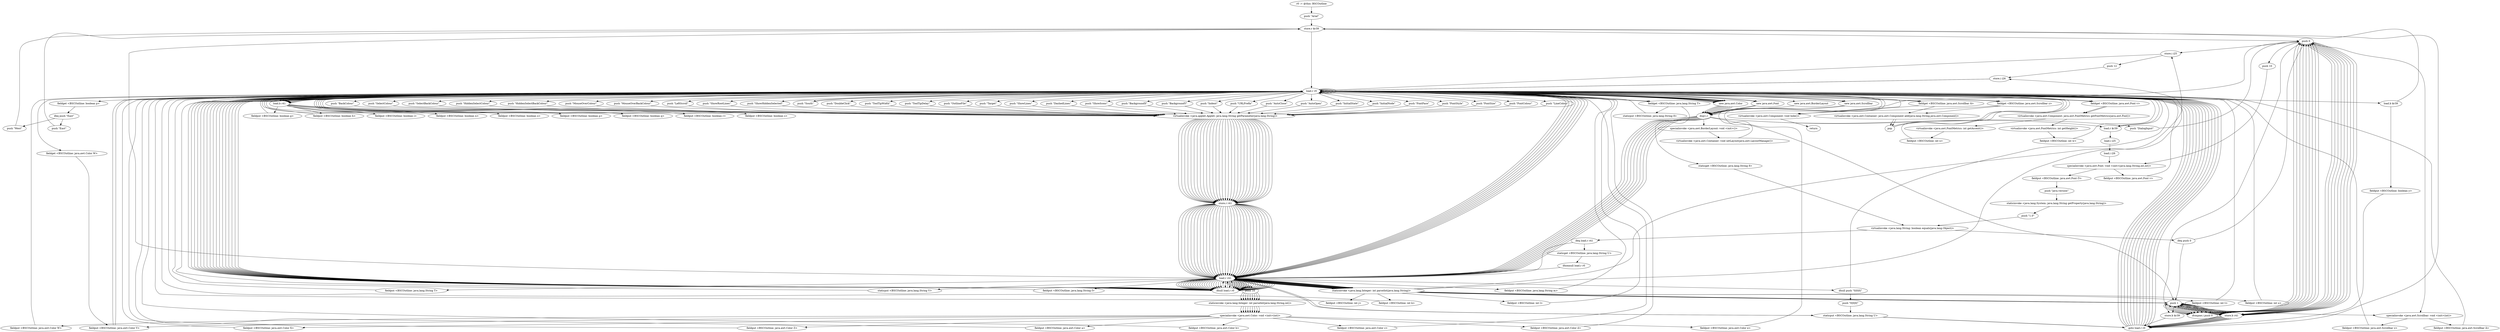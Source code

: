digraph "" {
    "r0 := @this: BSCOutline"
    "push \"Arial\""
    "r0 := @this: BSCOutline"->"push \"Arial\"";
    "store.r $r39"
    "push \"Arial\""->"store.r $r39";
    "push 0"
    "store.r $r39"->"push 0";
    "store.i i25"
    "push 0"->"store.i i25";
    "push 12"
    "store.i i25"->"push 12";
    "store.i i26"
    "push 12"->"store.i i26";
    "load.r r0"
    "store.i i26"->"load.r r0";
    "push \"OutlineFile\""
    "load.r r0"->"push \"OutlineFile\"";
    "virtualinvoke <java.applet.Applet: java.lang.String getParameter(java.lang.String)>"
    "push \"OutlineFile\""->"virtualinvoke <java.applet.Applet: java.lang.String getParameter(java.lang.String)>";
    "store.r r41"
    "virtualinvoke <java.applet.Applet: java.lang.String getParameter(java.lang.String)>"->"store.r r41";
    "load.r r41"
    "store.r r41"->"load.r r41";
    "ifnull load.r r0"
    "load.r r41"->"ifnull load.r r0";
    "ifnull load.r r0"->"load.r r0";
    "load.r r0"->"load.r r41";
    "fieldput <BSCOutline: java.lang.String T>"
    "load.r r41"->"fieldput <BSCOutline: java.lang.String T>";
    "fieldput <BSCOutline: java.lang.String T>"->"load.r r0";
    "push \"InitialState\""
    "load.r r0"->"push \"InitialState\"";
    "push \"InitialState\""->"virtualinvoke <java.applet.Applet: java.lang.String getParameter(java.lang.String)>";
    "virtualinvoke <java.applet.Applet: java.lang.String getParameter(java.lang.String)>"->"store.r r41";
    "store.r r41"->"load.r r41";
    "ifnull push \"0|0|0|\""
    "load.r r41"->"ifnull push \"0|0|0|\"";
    "ifnull push \"0|0|0|\""->"load.r r0";
    "fieldget <BSCOutline: java.lang.String T>"
    "load.r r0"->"fieldget <BSCOutline: java.lang.String T>";
    "staticget <BSCOutline: java.lang.String ð>"
    "fieldget <BSCOutline: java.lang.String T>"->"staticget <BSCOutline: java.lang.String ð>";
    "virtualinvoke <java.lang.String: boolean equals(java.lang.Object)>"
    "staticget <BSCOutline: java.lang.String ð>"->"virtualinvoke <java.lang.String: boolean equals(java.lang.Object)>";
    "ifeq load.r r41"
    "virtualinvoke <java.lang.String: boolean equals(java.lang.Object)>"->"ifeq load.r r41";
    "staticget <BSCOutline: java.lang.String U>"
    "ifeq load.r r41"->"staticget <BSCOutline: java.lang.String U>";
    "ifnonnull load.r r0"
    "staticget <BSCOutline: java.lang.String U>"->"ifnonnull load.r r0";
    "ifnonnull load.r r0"->"load.r r41";
    "staticput <BSCOutline: java.lang.String U>"
    "load.r r41"->"staticput <BSCOutline: java.lang.String U>";
    "goto load.r r0"
    "staticput <BSCOutline: java.lang.String U>"->"goto load.r r0";
    "goto load.r r0"->"load.r r0";
    "load.r r0"->"fieldget <BSCOutline: java.lang.String T>";
    "staticput <BSCOutline: java.lang.String ð>"
    "fieldget <BSCOutline: java.lang.String T>"->"staticput <BSCOutline: java.lang.String ð>";
    "staticput <BSCOutline: java.lang.String ð>"->"load.r r0";
    "push \"InitialNode\""
    "load.r r0"->"push \"InitialNode\"";
    "push \"InitialNode\""->"virtualinvoke <java.applet.Applet: java.lang.String getParameter(java.lang.String)>";
    "virtualinvoke <java.applet.Applet: java.lang.String getParameter(java.lang.String)>"->"store.r r41";
    "store.r r41"->"load.r r41";
    "load.r r41"->"ifnull load.r r0";
    "ifnull load.r r0"->"load.r r41";
    "staticput <BSCOutline: java.lang.String V>"
    "load.r r41"->"staticput <BSCOutline: java.lang.String V>";
    "staticput <BSCOutline: java.lang.String V>"->"load.r r0";
    "push \"FontFace\""
    "load.r r0"->"push \"FontFace\"";
    "push \"FontFace\""->"virtualinvoke <java.applet.Applet: java.lang.String getParameter(java.lang.String)>";
    "virtualinvoke <java.applet.Applet: java.lang.String getParameter(java.lang.String)>"->"store.r r41";
    "store.r r41"->"load.r r41";
    "load.r r41"->"ifnull load.r r0";
    "ifnull load.r r0"->"load.r r41";
    "load.r r41"->"store.r $r39";
    "store.r $r39"->"load.r r0";
    "push \"FontStyle\""
    "load.r r0"->"push \"FontStyle\"";
    "push \"FontStyle\""->"virtualinvoke <java.applet.Applet: java.lang.String getParameter(java.lang.String)>";
    "virtualinvoke <java.applet.Applet: java.lang.String getParameter(java.lang.String)>"->"store.r r41";
    "store.r r41"->"load.r r41";
    "load.r r41"->"ifnull load.r r0";
    "ifnull load.r r0"->"load.r r41";
    "staticinvoke <java.lang.Integer: int parseInt(java.lang.String)>"
    "load.r r41"->"staticinvoke <java.lang.Integer: int parseInt(java.lang.String)>";
    "staticinvoke <java.lang.Integer: int parseInt(java.lang.String)>"->"store.i i25";
    "store.i i25"->"load.r r0";
    "push \"FontSize\""
    "load.r r0"->"push \"FontSize\"";
    "push \"FontSize\""->"virtualinvoke <java.applet.Applet: java.lang.String getParameter(java.lang.String)>";
    "virtualinvoke <java.applet.Applet: java.lang.String getParameter(java.lang.String)>"->"store.r r41";
    "store.r r41"->"load.r r41";
    "load.r r41"->"ifnull load.r r0";
    "ifnull load.r r0"->"load.r r41";
    "load.r r41"->"staticinvoke <java.lang.Integer: int parseInt(java.lang.String)>";
    "staticinvoke <java.lang.Integer: int parseInt(java.lang.String)>"->"store.i i26";
    "store.i i26"->"load.r r0";
    "push \"FontColour\""
    "load.r r0"->"push \"FontColour\"";
    "push \"FontColour\""->"virtualinvoke <java.applet.Applet: java.lang.String getParameter(java.lang.String)>";
    "virtualinvoke <java.applet.Applet: java.lang.String getParameter(java.lang.String)>"->"store.r r41";
    "store.r r41"->"load.r r41";
    "load.r r41"->"ifnull load.r r0";
    "ifnull load.r r0"->"load.r r0";
    "new java.awt.Color"
    "load.r r0"->"new java.awt.Color";
    "dup1.r"
    "new java.awt.Color"->"dup1.r";
    "dup1.r"->"load.r r41";
    "push 16"
    "load.r r41"->"push 16";
    "staticinvoke <java.lang.Integer: int parseInt(java.lang.String,int)>"
    "push 16"->"staticinvoke <java.lang.Integer: int parseInt(java.lang.String,int)>";
    "specialinvoke <java.awt.Color: void <init>(int)>"
    "staticinvoke <java.lang.Integer: int parseInt(java.lang.String,int)>"->"specialinvoke <java.awt.Color: void <init>(int)>";
    "fieldput <BSCOutline: java.awt.Color W>"
    "specialinvoke <java.awt.Color: void <init>(int)>"->"fieldput <BSCOutline: java.awt.Color W>";
    "fieldput <BSCOutline: java.awt.Color W>"->"load.r r0";
    "load.r r0"->"load.r r0";
    "fieldget <BSCOutline: java.awt.Color W>"
    "load.r r0"->"fieldget <BSCOutline: java.awt.Color W>";
    "fieldput <BSCOutline: java.awt.Color Y>"
    "fieldget <BSCOutline: java.awt.Color W>"->"fieldput <BSCOutline: java.awt.Color Y>";
    "fieldput <BSCOutline: java.awt.Color Y>"->"load.r r0";
    "push \"LineColour\""
    "load.r r0"->"push \"LineColour\"";
    "push \"LineColour\""->"virtualinvoke <java.applet.Applet: java.lang.String getParameter(java.lang.String)>";
    "virtualinvoke <java.applet.Applet: java.lang.String getParameter(java.lang.String)>"->"store.r r41";
    "store.r r41"->"load.r r41";
    "load.r r41"->"ifnull load.r r0";
    "ifnull load.r r0"->"load.r r0";
    "load.r r0"->"new java.awt.Color";
    "new java.awt.Color"->"dup1.r";
    "dup1.r"->"load.r r41";
    "load.r r41"->"push 16";
    "push 16"->"staticinvoke <java.lang.Integer: int parseInt(java.lang.String,int)>";
    "staticinvoke <java.lang.Integer: int parseInt(java.lang.String,int)>"->"specialinvoke <java.awt.Color: void <init>(int)>";
    "specialinvoke <java.awt.Color: void <init>(int)>"->"fieldput <BSCOutline: java.awt.Color Y>";
    "fieldput <BSCOutline: java.awt.Color Y>"->"load.r r0";
    "push \"BackColour\""
    "load.r r0"->"push \"BackColour\"";
    "push \"BackColour\""->"virtualinvoke <java.applet.Applet: java.lang.String getParameter(java.lang.String)>";
    "virtualinvoke <java.applet.Applet: java.lang.String getParameter(java.lang.String)>"->"store.r r41";
    "store.r r41"->"load.r r41";
    "load.r r41"->"ifnull load.r r0";
    "ifnull load.r r0"->"load.r r0";
    "load.r r0"->"new java.awt.Color";
    "new java.awt.Color"->"dup1.r";
    "dup1.r"->"load.r r41";
    "load.r r41"->"push 16";
    "push 16"->"staticinvoke <java.lang.Integer: int parseInt(java.lang.String,int)>";
    "staticinvoke <java.lang.Integer: int parseInt(java.lang.String,int)>"->"specialinvoke <java.awt.Color: void <init>(int)>";
    "fieldput <BSCOutline: java.awt.Color X>"
    "specialinvoke <java.awt.Color: void <init>(int)>"->"fieldput <BSCOutline: java.awt.Color X>";
    "fieldput <BSCOutline: java.awt.Color X>"->"load.r r0";
    "push \"SelectColour\""
    "load.r r0"->"push \"SelectColour\"";
    "push \"SelectColour\""->"virtualinvoke <java.applet.Applet: java.lang.String getParameter(java.lang.String)>";
    "virtualinvoke <java.applet.Applet: java.lang.String getParameter(java.lang.String)>"->"store.r r41";
    "store.r r41"->"load.r r41";
    "load.r r41"->"ifnull load.r r0";
    "ifnull load.r r0"->"load.r r0";
    "load.r r0"->"new java.awt.Color";
    "new java.awt.Color"->"dup1.r";
    "dup1.r"->"load.r r41";
    "load.r r41"->"push 16";
    "push 16"->"staticinvoke <java.lang.Integer: int parseInt(java.lang.String,int)>";
    "staticinvoke <java.lang.Integer: int parseInt(java.lang.String,int)>"->"specialinvoke <java.awt.Color: void <init>(int)>";
    "fieldput <BSCOutline: java.awt.Color Z>"
    "specialinvoke <java.awt.Color: void <init>(int)>"->"fieldput <BSCOutline: java.awt.Color Z>";
    "fieldput <BSCOutline: java.awt.Color Z>"->"load.r r0";
    "push \"SelectBackColour\""
    "load.r r0"->"push \"SelectBackColour\"";
    "push \"SelectBackColour\""->"virtualinvoke <java.applet.Applet: java.lang.String getParameter(java.lang.String)>";
    "virtualinvoke <java.applet.Applet: java.lang.String getParameter(java.lang.String)>"->"store.r r41";
    "store.r r41"->"load.r r41";
    "load.r r41"->"ifnull load.r r0";
    "ifnull load.r r0"->"load.r r0";
    "load.r r0"->"new java.awt.Color";
    "new java.awt.Color"->"dup1.r";
    "dup1.r"->"load.r r41";
    "load.r r41"->"push 16";
    "push 16"->"staticinvoke <java.lang.Integer: int parseInt(java.lang.String,int)>";
    "staticinvoke <java.lang.Integer: int parseInt(java.lang.String,int)>"->"specialinvoke <java.awt.Color: void <init>(int)>";
    "fieldput <BSCOutline: java.awt.Color a>"
    "specialinvoke <java.awt.Color: void <init>(int)>"->"fieldput <BSCOutline: java.awt.Color a>";
    "fieldput <BSCOutline: java.awt.Color a>"->"load.r r0";
    "push \"HiddenSelectColour\""
    "load.r r0"->"push \"HiddenSelectColour\"";
    "push \"HiddenSelectColour\""->"virtualinvoke <java.applet.Applet: java.lang.String getParameter(java.lang.String)>";
    "virtualinvoke <java.applet.Applet: java.lang.String getParameter(java.lang.String)>"->"store.r r41";
    "store.r r41"->"load.r r41";
    "load.r r41"->"ifnull load.r r0";
    "ifnull load.r r0"->"load.r r0";
    "load.r r0"->"new java.awt.Color";
    "new java.awt.Color"->"dup1.r";
    "dup1.r"->"load.r r41";
    "load.r r41"->"push 16";
    "push 16"->"staticinvoke <java.lang.Integer: int parseInt(java.lang.String,int)>";
    "staticinvoke <java.lang.Integer: int parseInt(java.lang.String,int)>"->"specialinvoke <java.awt.Color: void <init>(int)>";
    "fieldput <BSCOutline: java.awt.Color b>"
    "specialinvoke <java.awt.Color: void <init>(int)>"->"fieldput <BSCOutline: java.awt.Color b>";
    "fieldput <BSCOutline: java.awt.Color b>"->"load.r r0";
    "push \"HiddenSelectBackColour\""
    "load.r r0"->"push \"HiddenSelectBackColour\"";
    "push \"HiddenSelectBackColour\""->"virtualinvoke <java.applet.Applet: java.lang.String getParameter(java.lang.String)>";
    "virtualinvoke <java.applet.Applet: java.lang.String getParameter(java.lang.String)>"->"store.r r41";
    "store.r r41"->"load.r r41";
    "load.r r41"->"ifnull load.r r0";
    "ifnull load.r r0"->"load.r r0";
    "load.r r0"->"new java.awt.Color";
    "new java.awt.Color"->"dup1.r";
    "dup1.r"->"load.r r41";
    "load.r r41"->"push 16";
    "push 16"->"staticinvoke <java.lang.Integer: int parseInt(java.lang.String,int)>";
    "staticinvoke <java.lang.Integer: int parseInt(java.lang.String,int)>"->"specialinvoke <java.awt.Color: void <init>(int)>";
    "fieldput <BSCOutline: java.awt.Color c>"
    "specialinvoke <java.awt.Color: void <init>(int)>"->"fieldput <BSCOutline: java.awt.Color c>";
    "fieldput <BSCOutline: java.awt.Color c>"->"load.r r0";
    "push \"MouseOverColour\""
    "load.r r0"->"push \"MouseOverColour\"";
    "push \"MouseOverColour\""->"virtualinvoke <java.applet.Applet: java.lang.String getParameter(java.lang.String)>";
    "virtualinvoke <java.applet.Applet: java.lang.String getParameter(java.lang.String)>"->"store.r r41";
    "store.r r41"->"load.r r41";
    "load.r r41"->"ifnull load.r r0";
    "ifnull load.r r0"->"load.r r0";
    "load.r r0"->"new java.awt.Color";
    "new java.awt.Color"->"dup1.r";
    "dup1.r"->"load.r r41";
    "load.r r41"->"push 16";
    "push 16"->"staticinvoke <java.lang.Integer: int parseInt(java.lang.String,int)>";
    "staticinvoke <java.lang.Integer: int parseInt(java.lang.String,int)>"->"specialinvoke <java.awt.Color: void <init>(int)>";
    "fieldput <BSCOutline: java.awt.Color d>"
    "specialinvoke <java.awt.Color: void <init>(int)>"->"fieldput <BSCOutline: java.awt.Color d>";
    "fieldput <BSCOutline: java.awt.Color d>"->"load.r r0";
    "push \"MouseOverBackColour\""
    "load.r r0"->"push \"MouseOverBackColour\"";
    "push \"MouseOverBackColour\""->"virtualinvoke <java.applet.Applet: java.lang.String getParameter(java.lang.String)>";
    "virtualinvoke <java.applet.Applet: java.lang.String getParameter(java.lang.String)>"->"store.r r41";
    "store.r r41"->"load.r r41";
    "load.r r41"->"ifnull load.r r0";
    "ifnull load.r r0"->"load.r r0";
    "load.r r0"->"new java.awt.Color";
    "new java.awt.Color"->"dup1.r";
    "dup1.r"->"load.r r41";
    "load.r r41"->"push 16";
    "push 16"->"staticinvoke <java.lang.Integer: int parseInt(java.lang.String,int)>";
    "staticinvoke <java.lang.Integer: int parseInt(java.lang.String,int)>"->"specialinvoke <java.awt.Color: void <init>(int)>";
    "fieldput <BSCOutline: java.awt.Color e>"
    "specialinvoke <java.awt.Color: void <init>(int)>"->"fieldput <BSCOutline: java.awt.Color e>";
    "fieldput <BSCOutline: java.awt.Color e>"->"load.r r0";
    "push \"Target\""
    "load.r r0"->"push \"Target\"";
    "push \"Target\""->"virtualinvoke <java.applet.Applet: java.lang.String getParameter(java.lang.String)>";
    "virtualinvoke <java.applet.Applet: java.lang.String getParameter(java.lang.String)>"->"store.r r41";
    "store.r r41"->"load.r r41";
    "load.r r41"->"ifnull load.r r0";
    "ifnull load.r r0"->"load.r r0";
    "load.r r0"->"load.r r41";
    "fieldput <BSCOutline: java.lang.String f>"
    "load.r r41"->"fieldput <BSCOutline: java.lang.String f>";
    "fieldput <BSCOutline: java.lang.String f>"->"load.r r0";
    "push \"ShowLines\""
    "load.r r0"->"push \"ShowLines\"";
    "push \"ShowLines\""->"virtualinvoke <java.applet.Applet: java.lang.String getParameter(java.lang.String)>";
    "virtualinvoke <java.applet.Applet: java.lang.String getParameter(java.lang.String)>"->"store.r r41";
    "store.r r41"->"load.r r41";
    "load.r r41"->"ifnull load.r r0";
    "ifnull load.r r0"->"load.r r41";
    "load.r r41"->"staticinvoke <java.lang.Integer: int parseInt(java.lang.String)>";
    "push 1"
    "staticinvoke <java.lang.Integer: int parseInt(java.lang.String)>"->"push 1";
    "ifcmpne.i push 0"
    "push 1"->"ifcmpne.i push 0";
    "ifcmpne.i push 0"->"push 1";
    "store.b r41"
    "push 1"->"store.b r41";
    "store.b r41"->"goto load.r r0";
    "goto load.r r0"->"load.r r0";
    "load.b r41"
    "load.r r0"->"load.b r41";
    "fieldput <BSCOutline: boolean g>"
    "load.b r41"->"fieldput <BSCOutline: boolean g>";
    "fieldput <BSCOutline: boolean g>"->"load.r r0";
    "push \"DashedLines\""
    "load.r r0"->"push \"DashedLines\"";
    "push \"DashedLines\""->"virtualinvoke <java.applet.Applet: java.lang.String getParameter(java.lang.String)>";
    "virtualinvoke <java.applet.Applet: java.lang.String getParameter(java.lang.String)>"->"store.r r41";
    "store.r r41"->"load.r r41";
    "load.r r41"->"ifnull load.r r0";
    "ifnull load.r r0"->"load.r r41";
    "load.r r41"->"staticinvoke <java.lang.Integer: int parseInt(java.lang.String)>";
    "staticinvoke <java.lang.Integer: int parseInt(java.lang.String)>"->"push 1";
    "push 1"->"ifcmpne.i push 0";
    "ifcmpne.i push 0"->"push 1";
    "push 1"->"store.b r41";
    "store.b r41"->"goto load.r r0";
    "goto load.r r0"->"load.r r0";
    "load.r r0"->"load.b r41";
    "fieldput <BSCOutline: boolean h>"
    "load.b r41"->"fieldput <BSCOutline: boolean h>";
    "fieldput <BSCOutline: boolean h>"->"load.r r0";
    "push \"ShowIcons\""
    "load.r r0"->"push \"ShowIcons\"";
    "push \"ShowIcons\""->"virtualinvoke <java.applet.Applet: java.lang.String getParameter(java.lang.String)>";
    "virtualinvoke <java.applet.Applet: java.lang.String getParameter(java.lang.String)>"->"store.r r41";
    "store.r r41"->"load.r r41";
    "load.r r41"->"ifnull load.r r0";
    "ifnull load.r r0"->"load.r r41";
    "load.r r41"->"staticinvoke <java.lang.Integer: int parseInt(java.lang.String)>";
    "staticinvoke <java.lang.Integer: int parseInt(java.lang.String)>"->"push 1";
    "push 1"->"ifcmpne.i push 0";
    "ifcmpne.i push 0"->"push 1";
    "push 1"->"store.b r41";
    "store.b r41"->"goto load.r r0";
    "goto load.r r0"->"load.r r0";
    "load.r r0"->"load.b r41";
    "fieldput <BSCOutline: boolean i>"
    "load.b r41"->"fieldput <BSCOutline: boolean i>";
    "fieldput <BSCOutline: boolean i>"->"load.r r0";
    "push \"BackgroundX\""
    "load.r r0"->"push \"BackgroundX\"";
    "push \"BackgroundX\""->"virtualinvoke <java.applet.Applet: java.lang.String getParameter(java.lang.String)>";
    "virtualinvoke <java.applet.Applet: java.lang.String getParameter(java.lang.String)>"->"store.r r41";
    "store.r r41"->"load.r r41";
    "load.r r41"->"ifnull load.r r0";
    "ifnull load.r r0"->"load.r r0";
    "load.r r0"->"load.r r41";
    "load.r r41"->"staticinvoke <java.lang.Integer: int parseInt(java.lang.String)>";
    "fieldput <BSCOutline: int j>"
    "staticinvoke <java.lang.Integer: int parseInt(java.lang.String)>"->"fieldput <BSCOutline: int j>";
    "fieldput <BSCOutline: int j>"->"load.r r0";
    "push \"BackgroundY\""
    "load.r r0"->"push \"BackgroundY\"";
    "push \"BackgroundY\""->"virtualinvoke <java.applet.Applet: java.lang.String getParameter(java.lang.String)>";
    "virtualinvoke <java.applet.Applet: java.lang.String getParameter(java.lang.String)>"->"store.r r41";
    "store.r r41"->"load.r r41";
    "load.r r41"->"ifnull load.r r0";
    "ifnull load.r r0"->"load.r r0";
    "load.r r0"->"load.r r41";
    "load.r r41"->"staticinvoke <java.lang.Integer: int parseInt(java.lang.String)>";
    "fieldput <BSCOutline: int k>"
    "staticinvoke <java.lang.Integer: int parseInt(java.lang.String)>"->"fieldput <BSCOutline: int k>";
    "fieldput <BSCOutline: int k>"->"load.r r0";
    "push \"Indent\""
    "load.r r0"->"push \"Indent\"";
    "push \"Indent\""->"virtualinvoke <java.applet.Applet: java.lang.String getParameter(java.lang.String)>";
    "virtualinvoke <java.applet.Applet: java.lang.String getParameter(java.lang.String)>"->"store.r r41";
    "store.r r41"->"load.r r41";
    "load.r r41"->"ifnull load.r r0";
    "ifnull load.r r0"->"load.r r0";
    "load.r r0"->"load.r r41";
    "load.r r41"->"staticinvoke <java.lang.Integer: int parseInt(java.lang.String)>";
    "fieldput <BSCOutline: int l>"
    "staticinvoke <java.lang.Integer: int parseInt(java.lang.String)>"->"fieldput <BSCOutline: int l>";
    "fieldput <BSCOutline: int l>"->"load.r r0";
    "push \"URLPrefix\""
    "load.r r0"->"push \"URLPrefix\"";
    "push \"URLPrefix\""->"virtualinvoke <java.applet.Applet: java.lang.String getParameter(java.lang.String)>";
    "virtualinvoke <java.applet.Applet: java.lang.String getParameter(java.lang.String)>"->"store.r r41";
    "store.r r41"->"load.r r41";
    "load.r r41"->"ifnull load.r r0";
    "ifnull load.r r0"->"load.r r0";
    "load.r r0"->"load.r r41";
    "fieldput <BSCOutline: java.lang.String m>"
    "load.r r41"->"fieldput <BSCOutline: java.lang.String m>";
    "fieldput <BSCOutline: java.lang.String m>"->"load.r r0";
    "push \"AutoClose\""
    "load.r r0"->"push \"AutoClose\"";
    "push \"AutoClose\""->"virtualinvoke <java.applet.Applet: java.lang.String getParameter(java.lang.String)>";
    "virtualinvoke <java.applet.Applet: java.lang.String getParameter(java.lang.String)>"->"store.r r41";
    "store.r r41"->"load.r r41";
    "load.r r41"->"ifnull load.r r0";
    "ifnull load.r r0"->"load.r r41";
    "load.r r41"->"staticinvoke <java.lang.Integer: int parseInt(java.lang.String)>";
    "staticinvoke <java.lang.Integer: int parseInt(java.lang.String)>"->"push 1";
    "push 1"->"ifcmpne.i push 0";
    "ifcmpne.i push 0"->"push 1";
    "push 1"->"store.b r41";
    "store.b r41"->"goto load.r r0";
    "goto load.r r0"->"load.r r0";
    "load.r r0"->"load.b r41";
    "fieldput <BSCOutline: boolean n>"
    "load.b r41"->"fieldput <BSCOutline: boolean n>";
    "fieldput <BSCOutline: boolean n>"->"load.r r0";
    "push \"AutoOpen\""
    "load.r r0"->"push \"AutoOpen\"";
    "push \"AutoOpen\""->"virtualinvoke <java.applet.Applet: java.lang.String getParameter(java.lang.String)>";
    "virtualinvoke <java.applet.Applet: java.lang.String getParameter(java.lang.String)>"->"store.r r41";
    "store.r r41"->"load.r r41";
    "load.r r41"->"ifnull load.r r0";
    "ifnull load.r r0"->"load.r r41";
    "load.r r41"->"staticinvoke <java.lang.Integer: int parseInt(java.lang.String)>";
    "staticinvoke <java.lang.Integer: int parseInt(java.lang.String)>"->"push 1";
    "push 1"->"ifcmpne.i push 0";
    "ifcmpne.i push 0"->"push 1";
    "push 1"->"store.b r41";
    "store.b r41"->"goto load.r r0";
    "goto load.r r0"->"load.r r0";
    "load.r r0"->"load.b r41";
    "fieldput <BSCOutline: boolean o>"
    "load.b r41"->"fieldput <BSCOutline: boolean o>";
    "fieldput <BSCOutline: boolean o>"->"load.r r0";
    "push \"LeftScroll\""
    "load.r r0"->"push \"LeftScroll\"";
    "push \"LeftScroll\""->"virtualinvoke <java.applet.Applet: java.lang.String getParameter(java.lang.String)>";
    "virtualinvoke <java.applet.Applet: java.lang.String getParameter(java.lang.String)>"->"store.r r41";
    "store.r r41"->"load.r r41";
    "load.r r41"->"ifnull load.r r0";
    "ifnull load.r r0"->"load.r r41";
    "load.r r41"->"staticinvoke <java.lang.Integer: int parseInt(java.lang.String)>";
    "staticinvoke <java.lang.Integer: int parseInt(java.lang.String)>"->"push 1";
    "push 1"->"ifcmpne.i push 0";
    "ifcmpne.i push 0"->"push 1";
    "push 1"->"store.b r41";
    "store.b r41"->"goto load.r r0";
    "goto load.r r0"->"load.r r0";
    "load.r r0"->"load.b r41";
    "fieldput <BSCOutline: boolean p>"
    "load.b r41"->"fieldput <BSCOutline: boolean p>";
    "fieldput <BSCOutline: boolean p>"->"load.r r0";
    "push \"ShowRootLines\""
    "load.r r0"->"push \"ShowRootLines\"";
    "push \"ShowRootLines\""->"virtualinvoke <java.applet.Applet: java.lang.String getParameter(java.lang.String)>";
    "virtualinvoke <java.applet.Applet: java.lang.String getParameter(java.lang.String)>"->"store.r r41";
    "store.r r41"->"load.r r41";
    "load.r r41"->"ifnull load.r r0";
    "ifnull load.r r0"->"load.r r41";
    "load.r r41"->"staticinvoke <java.lang.Integer: int parseInt(java.lang.String)>";
    "staticinvoke <java.lang.Integer: int parseInt(java.lang.String)>"->"push 1";
    "push 1"->"ifcmpne.i push 0";
    "ifcmpne.i push 0"->"push 1";
    "push 1"->"store.b r41";
    "store.b r41"->"goto load.r r0";
    "goto load.r r0"->"load.r r0";
    "load.r r0"->"load.b r41";
    "fieldput <BSCOutline: boolean q>"
    "load.b r41"->"fieldput <BSCOutline: boolean q>";
    "fieldput <BSCOutline: boolean q>"->"load.r r0";
    "push \"ShowHiddenSelected\""
    "load.r r0"->"push \"ShowHiddenSelected\"";
    "push \"ShowHiddenSelected\""->"virtualinvoke <java.applet.Applet: java.lang.String getParameter(java.lang.String)>";
    "virtualinvoke <java.applet.Applet: java.lang.String getParameter(java.lang.String)>"->"store.r r41";
    "store.r r41"->"load.r r41";
    "load.r r41"->"ifnull load.r r0";
    "ifnull load.r r0"->"load.r r41";
    "load.r r41"->"staticinvoke <java.lang.Integer: int parseInt(java.lang.String)>";
    "staticinvoke <java.lang.Integer: int parseInt(java.lang.String)>"->"push 1";
    "push 1"->"ifcmpne.i push 0";
    "ifcmpne.i push 0"->"push 1";
    "push 1"->"store.b r41";
    "store.b r41"->"goto load.r r0";
    "goto load.r r0"->"load.r r0";
    "load.r r0"->"load.b r41";
    "fieldput <BSCOutline: boolean r>"
    "load.b r41"->"fieldput <BSCOutline: boolean r>";
    "fieldput <BSCOutline: boolean r>"->"load.r r0";
    "push \"DoubleClick\""
    "load.r r0"->"push \"DoubleClick\"";
    "push \"DoubleClick\""->"virtualinvoke <java.applet.Applet: java.lang.String getParameter(java.lang.String)>";
    "virtualinvoke <java.applet.Applet: java.lang.String getParameter(java.lang.String)>"->"store.r r41";
    "store.r r41"->"load.r r41";
    "load.r r41"->"ifnull load.r r0";
    "ifnull load.r r0"->"load.r r41";
    "load.r r41"->"staticinvoke <java.lang.Integer: int parseInt(java.lang.String)>";
    "staticinvoke <java.lang.Integer: int parseInt(java.lang.String)>"->"push 1";
    "push 1"->"ifcmpne.i push 0";
    "ifcmpne.i push 0"->"push 1";
    "push 1"->"store.b r41";
    "store.b r41"->"goto load.r r0";
    "goto load.r r0"->"load.r r0";
    "load.r r0"->"load.b r41";
    "fieldput <BSCOutline: boolean s>"
    "load.b r41"->"fieldput <BSCOutline: boolean s>";
    "fieldput <BSCOutline: boolean s>"->"load.r r0";
    "push \"ToolTipWidth\""
    "load.r r0"->"push \"ToolTipWidth\"";
    "push \"ToolTipWidth\""->"virtualinvoke <java.applet.Applet: java.lang.String getParameter(java.lang.String)>";
    "virtualinvoke <java.applet.Applet: java.lang.String getParameter(java.lang.String)>"->"store.r r41";
    "store.r r41"->"load.r r41";
    "load.r r41"->"ifnull load.r r0";
    "ifnull load.r r0"->"load.r r0";
    "load.r r0"->"load.r r41";
    "load.r r41"->"staticinvoke <java.lang.Integer: int parseInt(java.lang.String)>";
    "fieldput <BSCOutline: int t>"
    "staticinvoke <java.lang.Integer: int parseInt(java.lang.String)>"->"fieldput <BSCOutline: int t>";
    "fieldput <BSCOutline: int t>"->"load.r r0";
    "push \"ToolTipDelay\""
    "load.r r0"->"push \"ToolTipDelay\"";
    "push \"ToolTipDelay\""->"virtualinvoke <java.applet.Applet: java.lang.String getParameter(java.lang.String)>";
    "virtualinvoke <java.applet.Applet: java.lang.String getParameter(java.lang.String)>"->"store.r r41";
    "store.r r41"->"load.r r41";
    "load.r r41"->"ifnull load.r r0";
    "ifnull load.r r0"->"load.r r0";
    "load.r r0"->"load.r r41";
    "load.r r41"->"staticinvoke <java.lang.Integer: int parseInt(java.lang.String)>";
    "fieldput <BSCOutline: int u>"
    "staticinvoke <java.lang.Integer: int parseInt(java.lang.String)>"->"fieldput <BSCOutline: int u>";
    "fieldput <BSCOutline: int u>"->"load.r r0";
    "new java.awt.Font"
    "load.r r0"->"new java.awt.Font";
    "new java.awt.Font"->"dup1.r";
    "load.r $r39"
    "dup1.r"->"load.r $r39";
    "load.i i25"
    "load.r $r39"->"load.i i25";
    "load.i i26"
    "load.i i25"->"load.i i26";
    "specialinvoke <java.awt.Font: void <init>(java.lang.String,int,int)>"
    "load.i i26"->"specialinvoke <java.awt.Font: void <init>(java.lang.String,int,int)>";
    "fieldput <BSCOutline: java.awt.Font v>"
    "specialinvoke <java.awt.Font: void <init>(java.lang.String,int,int)>"->"fieldput <BSCOutline: java.awt.Font v>";
    "fieldput <BSCOutline: java.awt.Font v>"->"load.r r0";
    "load.r r0"->"load.r r0";
    "load.r r0"->"load.r r0";
    "fieldget <BSCOutline: java.awt.Font v>"
    "load.r r0"->"fieldget <BSCOutline: java.awt.Font v>";
    "virtualinvoke <java.awt.Component: java.awt.FontMetrics getFontMetrics(java.awt.Font)>"
    "fieldget <BSCOutline: java.awt.Font v>"->"virtualinvoke <java.awt.Component: java.awt.FontMetrics getFontMetrics(java.awt.Font)>";
    "virtualinvoke <java.awt.FontMetrics: int getHeight()>"
    "virtualinvoke <java.awt.Component: java.awt.FontMetrics getFontMetrics(java.awt.Font)>"->"virtualinvoke <java.awt.FontMetrics: int getHeight()>";
    "fieldput <BSCOutline: int w>"
    "virtualinvoke <java.awt.FontMetrics: int getHeight()>"->"fieldput <BSCOutline: int w>";
    "fieldput <BSCOutline: int w>"->"load.r r0";
    "load.r r0"->"load.r r0";
    "load.r r0"->"load.r r0";
    "load.r r0"->"fieldget <BSCOutline: java.awt.Font v>";
    "fieldget <BSCOutline: java.awt.Font v>"->"virtualinvoke <java.awt.Component: java.awt.FontMetrics getFontMetrics(java.awt.Font)>";
    "virtualinvoke <java.awt.FontMetrics: int getAscent()>"
    "virtualinvoke <java.awt.Component: java.awt.FontMetrics getFontMetrics(java.awt.Font)>"->"virtualinvoke <java.awt.FontMetrics: int getAscent()>";
    "fieldput <BSCOutline: int x>"
    "virtualinvoke <java.awt.FontMetrics: int getAscent()>"->"fieldput <BSCOutline: int x>";
    "fieldput <BSCOutline: int x>"->"load.r r0";
    "load.r r0"->"new java.awt.Font";
    "new java.awt.Font"->"dup1.r";
    "push \"DialogInput\""
    "dup1.r"->"push \"DialogInput\"";
    "push \"DialogInput\""->"push 0";
    "push 10"
    "push 0"->"push 10";
    "push 10"->"specialinvoke <java.awt.Font: void <init>(java.lang.String,int,int)>";
    "fieldput <BSCOutline: java.awt.Font Ö>"
    "specialinvoke <java.awt.Font: void <init>(java.lang.String,int,int)>"->"fieldput <BSCOutline: java.awt.Font Ö>";
    "push \"java.version\""
    "fieldput <BSCOutline: java.awt.Font Ö>"->"push \"java.version\"";
    "staticinvoke <java.lang.System: java.lang.String getProperty(java.lang.String)>"
    "push \"java.version\""->"staticinvoke <java.lang.System: java.lang.String getProperty(java.lang.String)>";
    "push \"1.0\""
    "staticinvoke <java.lang.System: java.lang.String getProperty(java.lang.String)>"->"push \"1.0\"";
    "push \"1.0\""->"virtualinvoke <java.lang.String: boolean equals(java.lang.Object)>";
    "ifeq push 0"
    "virtualinvoke <java.lang.String: boolean equals(java.lang.Object)>"->"ifeq push 0";
    "ifeq push 0"->"push 1";
    "store.b $r39"
    "push 1"->"store.b $r39";
    "store.b $r39"->"goto load.r r0";
    "goto load.r r0"->"load.r r0";
    "load.b $r39"
    "load.r r0"->"load.b $r39";
    "fieldput <BSCOutline: boolean y>"
    "load.b $r39"->"fieldput <BSCOutline: boolean y>";
    "fieldput <BSCOutline: boolean y>"->"goto load.r r0";
    "goto load.r r0"->"load.r r0";
    "new java.awt.BorderLayout"
    "load.r r0"->"new java.awt.BorderLayout";
    "new java.awt.BorderLayout"->"dup1.r";
    "specialinvoke <java.awt.BorderLayout: void <init>()>"
    "dup1.r"->"specialinvoke <java.awt.BorderLayout: void <init>()>";
    "virtualinvoke <java.awt.Container: void setLayout(java.awt.LayoutManager)>"
    "specialinvoke <java.awt.BorderLayout: void <init>()>"->"virtualinvoke <java.awt.Container: void setLayout(java.awt.LayoutManager)>";
    "virtualinvoke <java.awt.Container: void setLayout(java.awt.LayoutManager)>"->"load.r r0";
    "new java.awt.Scrollbar"
    "load.r r0"->"new java.awt.Scrollbar";
    "new java.awt.Scrollbar"->"dup1.r";
    "dup1.r"->"push 1";
    "specialinvoke <java.awt.Scrollbar: void <init>(int)>"
    "push 1"->"specialinvoke <java.awt.Scrollbar: void <init>(int)>";
    "fieldput <BSCOutline: java.awt.Scrollbar z>"
    "specialinvoke <java.awt.Scrollbar: void <init>(int)>"->"fieldput <BSCOutline: java.awt.Scrollbar z>";
    "fieldput <BSCOutline: java.awt.Scrollbar z>"->"load.r r0";
    "load.r r0"->"new java.awt.Scrollbar";
    "new java.awt.Scrollbar"->"dup1.r";
    "dup1.r"->"push 0";
    "push 0"->"specialinvoke <java.awt.Scrollbar: void <init>(int)>";
    "fieldput <BSCOutline: java.awt.Scrollbar À>"
    "specialinvoke <java.awt.Scrollbar: void <init>(int)>"->"fieldput <BSCOutline: java.awt.Scrollbar À>";
    "fieldput <BSCOutline: java.awt.Scrollbar À>"->"load.r r0";
    "fieldget <BSCOutline: boolean p>"
    "load.r r0"->"fieldget <BSCOutline: boolean p>";
    "ifeq push \"East\""
    "fieldget <BSCOutline: boolean p>"->"ifeq push \"East\"";
    "push \"West\""
    "ifeq push \"East\""->"push \"West\"";
    "push \"West\""->"store.r $r39";
    "store.r $r39"->"goto load.r r0";
    "goto load.r r0"->"load.r r0";
    "load.r r0"->"load.r $r39";
    "load.r $r39"->"load.r r0";
    "fieldget <BSCOutline: java.awt.Scrollbar z>"
    "load.r r0"->"fieldget <BSCOutline: java.awt.Scrollbar z>";
    "virtualinvoke <java.awt.Container: java.awt.Component add(java.lang.String,java.awt.Component)>"
    "fieldget <BSCOutline: java.awt.Scrollbar z>"->"virtualinvoke <java.awt.Container: java.awt.Component add(java.lang.String,java.awt.Component)>";
    "pop"
    "virtualinvoke <java.awt.Container: java.awt.Component add(java.lang.String,java.awt.Component)>"->"pop";
    "pop"->"load.r r0";
    "push \"South\""
    "load.r r0"->"push \"South\"";
    "push \"South\""->"load.r r0";
    "fieldget <BSCOutline: java.awt.Scrollbar À>"
    "load.r r0"->"fieldget <BSCOutline: java.awt.Scrollbar À>";
    "fieldget <BSCOutline: java.awt.Scrollbar À>"->"virtualinvoke <java.awt.Container: java.awt.Component add(java.lang.String,java.awt.Component)>";
    "virtualinvoke <java.awt.Container: java.awt.Component add(java.lang.String,java.awt.Component)>"->"pop";
    "pop"->"load.r r0";
    "load.r r0"->"fieldget <BSCOutline: java.awt.Scrollbar À>";
    "virtualinvoke <java.awt.Component: void hide()>"
    "fieldget <BSCOutline: java.awt.Scrollbar À>"->"virtualinvoke <java.awt.Component: void hide()>";
    "virtualinvoke <java.awt.Component: void hide()>"->"load.r r0";
    "load.r r0"->"fieldget <BSCOutline: java.awt.Scrollbar z>";
    "fieldget <BSCOutline: java.awt.Scrollbar z>"->"virtualinvoke <java.awt.Component: void hide()>";
    "return"
    "virtualinvoke <java.awt.Component: void hide()>"->"return";
    "push \"East\""
    "ifeq push \"East\""->"push \"East\"";
    "push \"East\""->"store.r $r39";
    "load.b $r39"->"store.r $r39";
    "ifeq push 0"->"push 0";
    "push 0"->"store.b $r39";
    "ifcmpne.i push 0"->"push 0";
    "push 0"->"store.b r41";
    "ifcmpne.i push 0"->"push 0";
    "push 0"->"store.b r41";
    "ifcmpne.i push 0"->"push 0";
    "push 0"->"store.b r41";
    "ifcmpne.i push 0"->"push 0";
    "push 0"->"store.b r41";
    "ifcmpne.i push 0"->"push 0";
    "push 0"->"store.b r41";
    "ifcmpne.i push 0"->"push 0";
    "push 0"->"store.b r41";
    "ifcmpne.i push 0"->"push 0";
    "push 0"->"store.b r41";
    "ifcmpne.i push 0"->"push 0";
    "push 0"->"store.b r41";
    "ifcmpne.i push 0"->"push 0";
    "push 0"->"store.b r41";
    "ifeq load.r r41"->"load.r r41";
    "load.r r41"->"staticput <BSCOutline: java.lang.String U>";
    "staticput <BSCOutline: java.lang.String U>"->"goto load.r r0";
    "push \"0|0|0|\""
    "ifnull push \"0|0|0|\""->"push \"0|0|0|\"";
    "push \"0|0|0|\""->"staticput <BSCOutline: java.lang.String U>";
}
